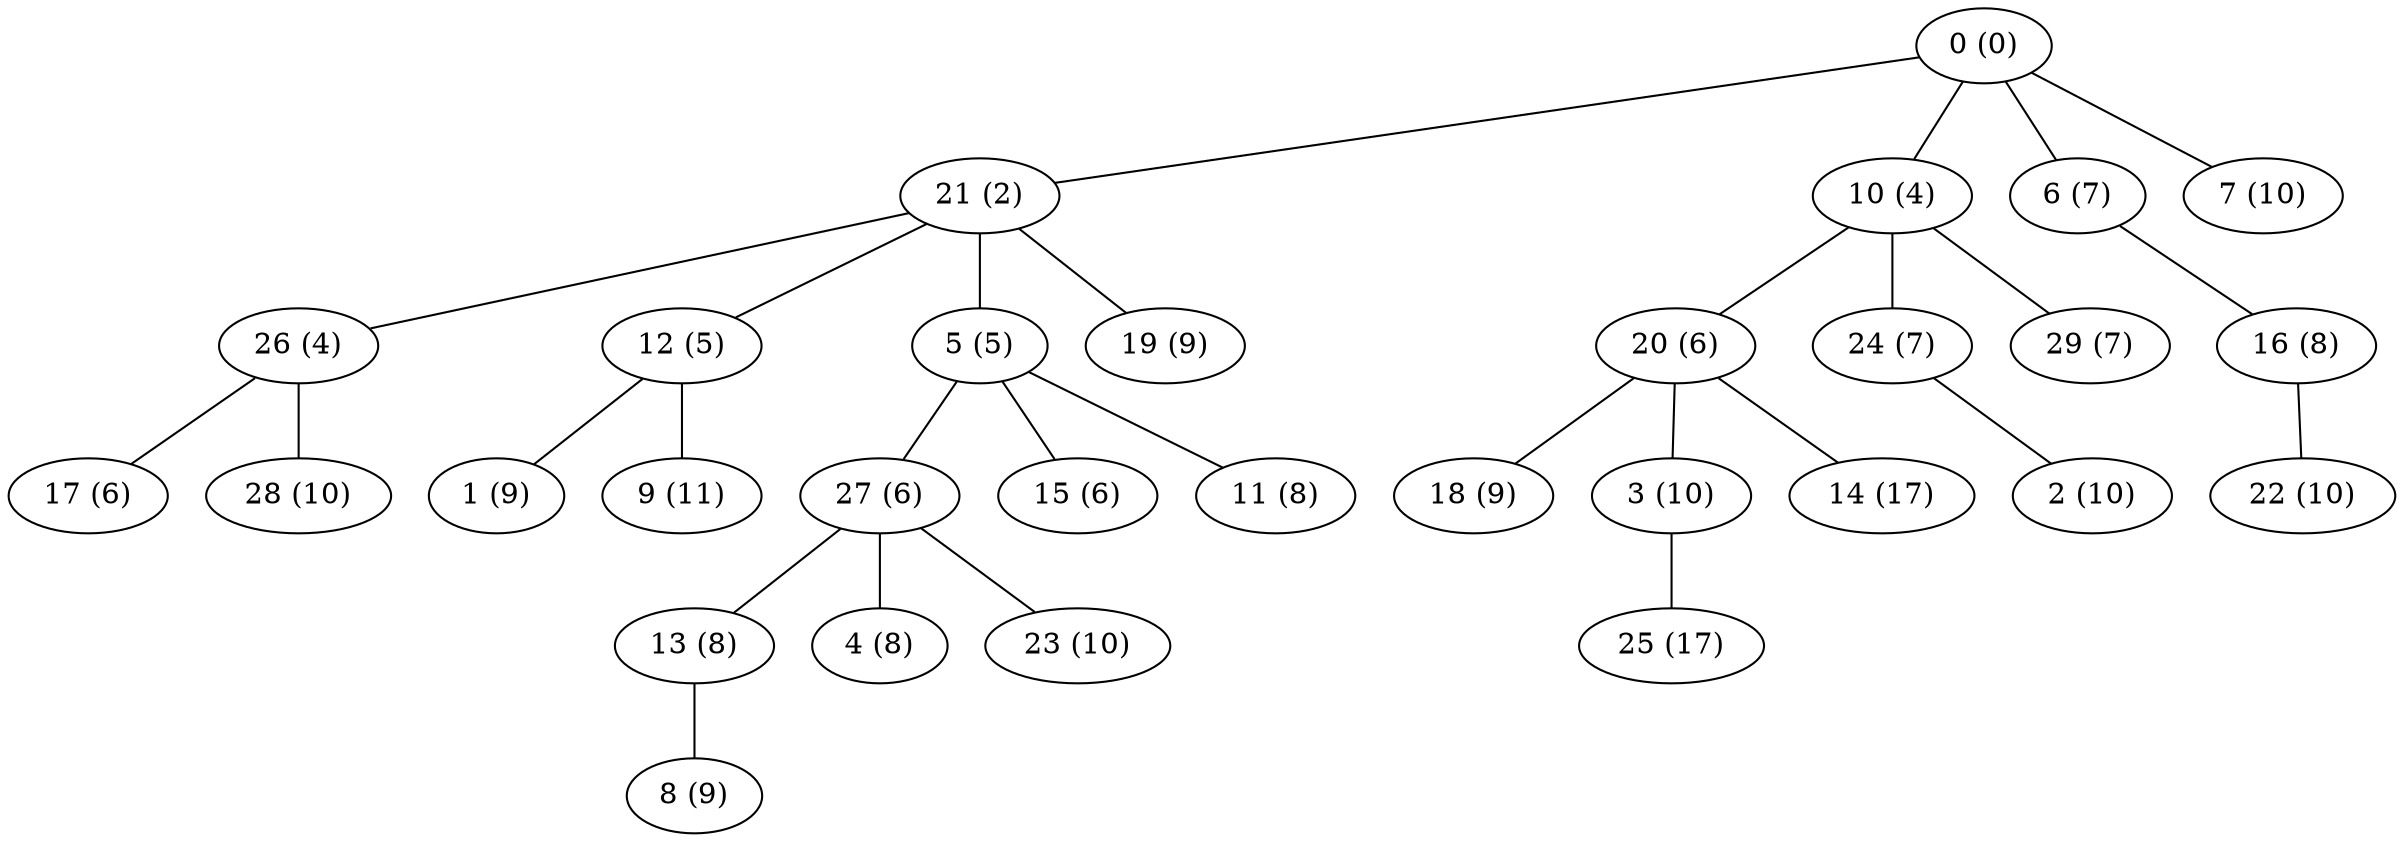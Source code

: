 graph grafoBarabasi_30_26_Dijkstra  {
"0 (0)";
"21 (2)";
"26 (4)";
"10 (4)";
"12 (5)";
"5 (5)";
"27 (6)";
"15 (6)";
"20 (6)";
"17 (6)";
"6 (7)";
"24 (7)";
"29 (7)";
"16 (8)";
"13 (8)";
"4 (8)";
"11 (8)";
"1 (9)";
"18 (9)";
"19 (9)";
"8 (9)";
"28 (10)";
"2 (10)";
"3 (10)";
"22 (10)";
"23 (10)";
"7 (10)";
"9 (11)";
"25 (17)";
"14 (17)";
"0 (0)" -- "21 (2)";
"21 (2)" -- "26 (4)";
"0 (0)" -- "10 (4)";
"21 (2)" -- "12 (5)";
"21 (2)" -- "5 (5)";
"5 (5)" -- "27 (6)";
"5 (5)" -- "15 (6)";
"10 (4)" -- "20 (6)";
"26 (4)" -- "17 (6)";
"0 (0)" -- "6 (7)";
"10 (4)" -- "24 (7)";
"10 (4)" -- "29 (7)";
"6 (7)" -- "16 (8)";
"27 (6)" -- "13 (8)";
"27 (6)" -- "4 (8)";
"5 (5)" -- "11 (8)";
"12 (5)" -- "1 (9)";
"20 (6)" -- "18 (9)";
"21 (2)" -- "19 (9)";
"13 (8)" -- "8 (9)";
"26 (4)" -- "28 (10)";
"24 (7)" -- "2 (10)";
"20 (6)" -- "3 (10)";
"16 (8)" -- "22 (10)";
"27 (6)" -- "23 (10)";
"0 (0)" -- "7 (10)";
"12 (5)" -- "9 (11)";
"3 (10)" -- "25 (17)";
"20 (6)" -- "14 (17)";
}